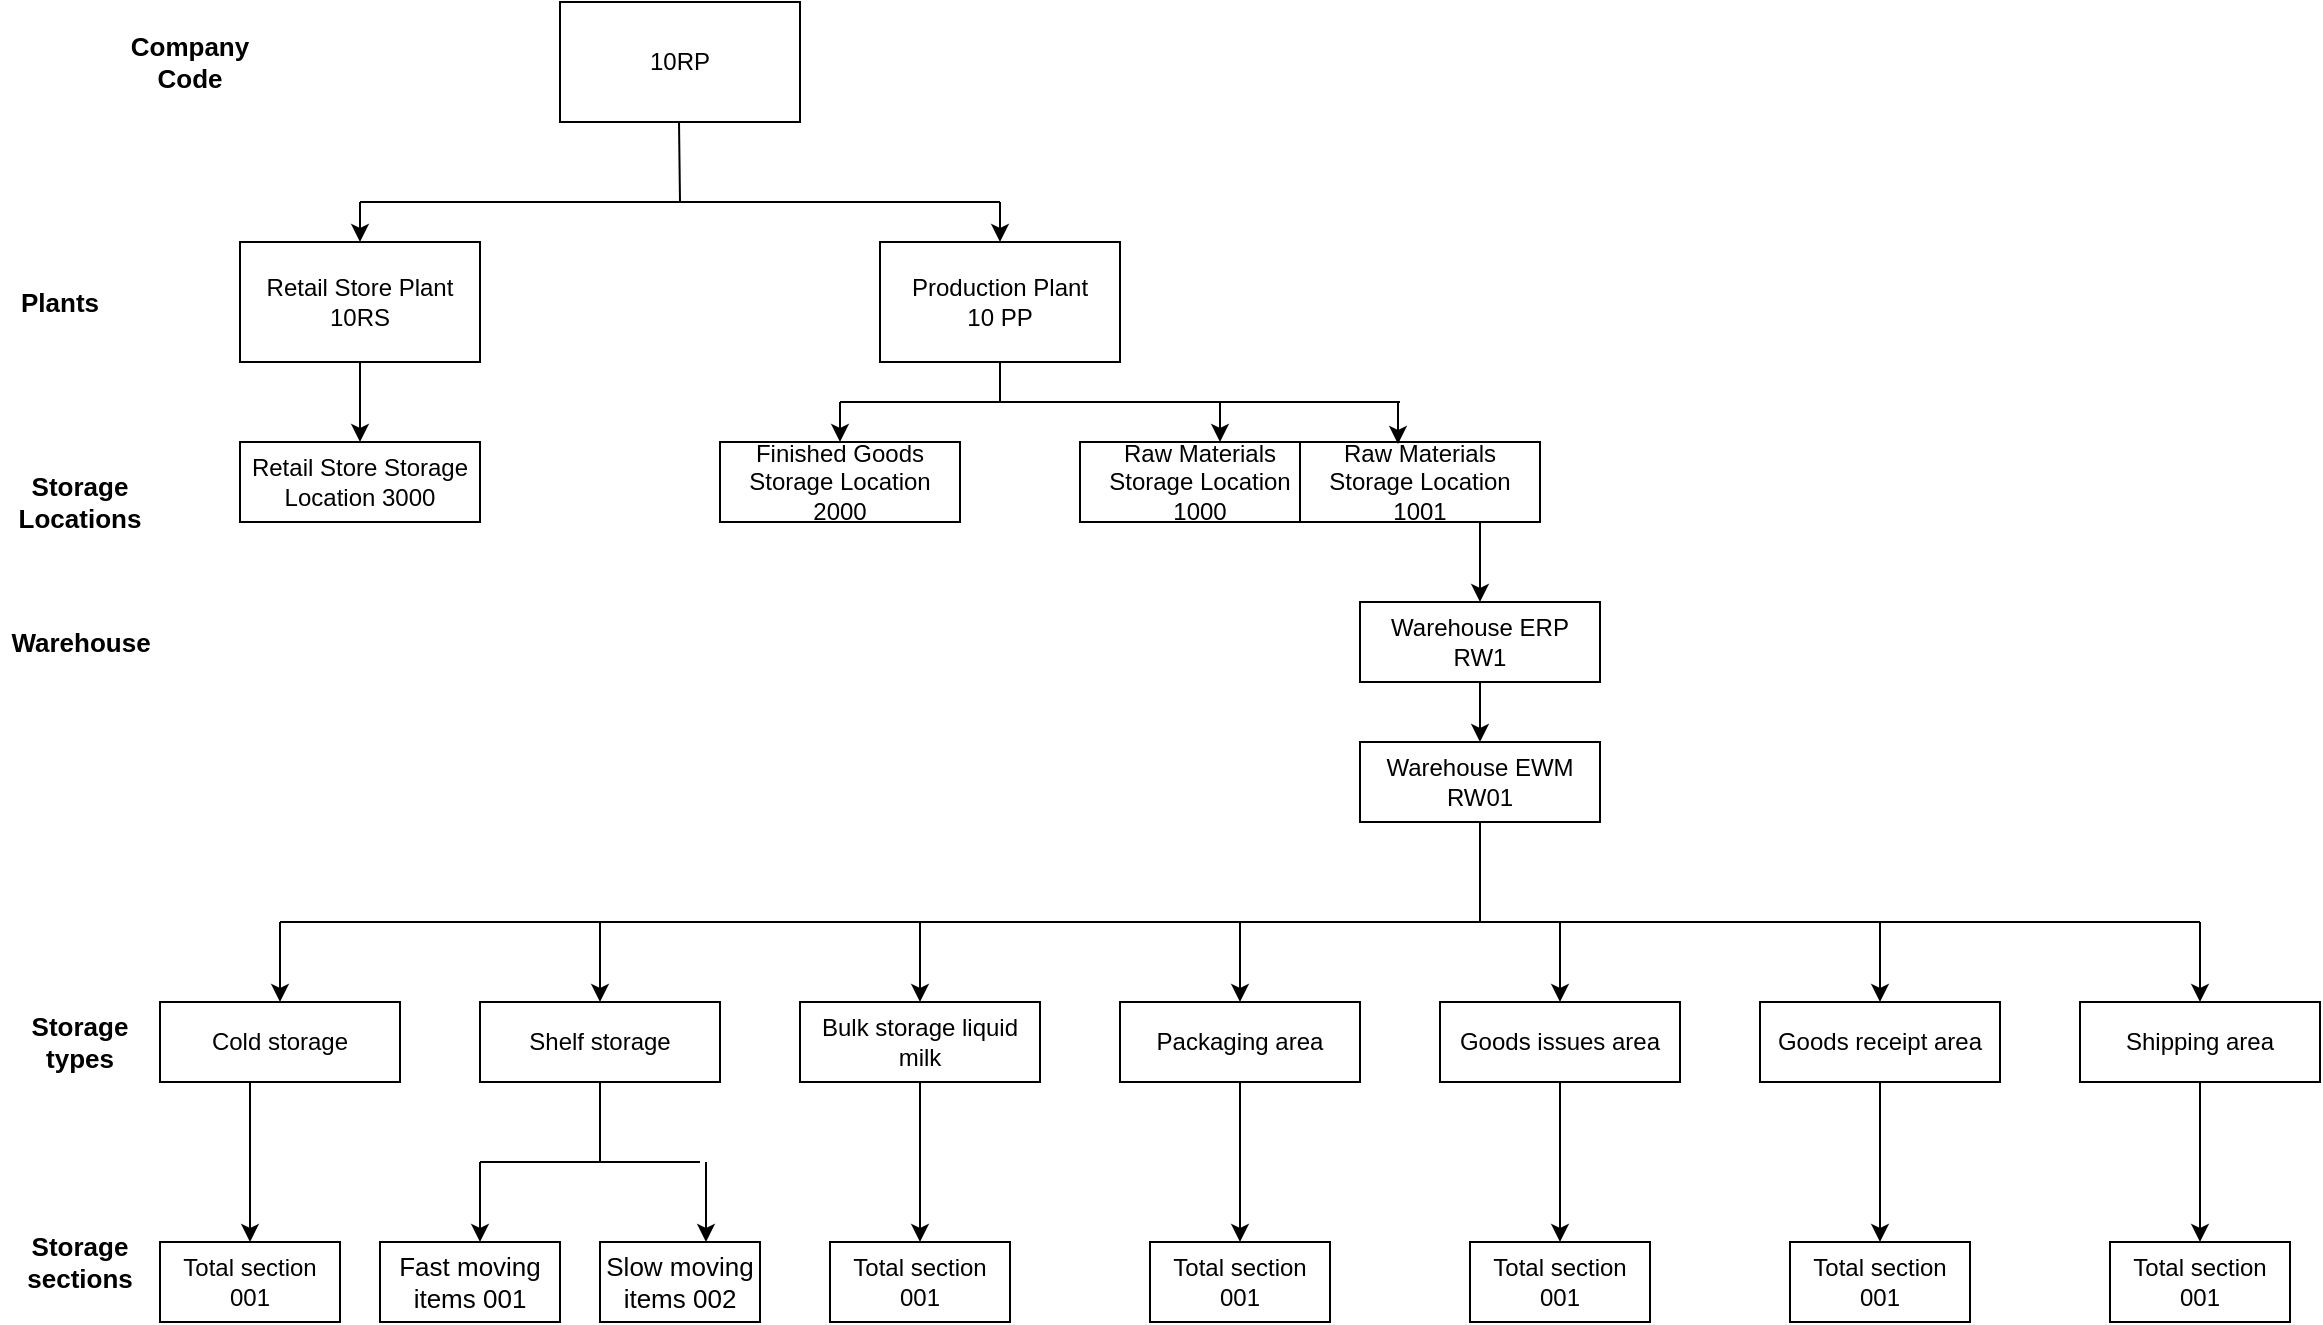 <mxfile version="13.2.4" type="github"><diagram id="prtHgNgQTEPvFCAcTncT" name="Page-1"><mxGraphModel dx="1363" dy="625" grid="1" gridSize="10" guides="1" tooltips="1" connect="1" arrows="1" fold="1" page="1" pageScale="1" pageWidth="1169" pageHeight="827" math="0" shadow="0"><root><mxCell id="0"/><mxCell id="1" parent="0"/><mxCell id="P5XBn6WOB7EuI2YwFE4K-1" value="10RP" style="rounded=0;whiteSpace=wrap;html=1;" parent="1" vertex="1"><mxGeometry x="280" y="60" width="120" height="60" as="geometry"/></mxCell><mxCell id="P5XBn6WOB7EuI2YwFE4K-2" value="Retail Store Plant 10RS" style="rounded=0;whiteSpace=wrap;html=1;" parent="1" vertex="1"><mxGeometry x="120" y="180" width="120" height="60" as="geometry"/></mxCell><mxCell id="P5XBn6WOB7EuI2YwFE4K-3" value="Production Plant &lt;br&gt;10 PP" style="rounded=0;whiteSpace=wrap;html=1;" parent="1" vertex="1"><mxGeometry x="440" y="180" width="120" height="60" as="geometry"/></mxCell><mxCell id="P5XBn6WOB7EuI2YwFE4K-4" value="Company Code" style="text;html=1;strokeColor=none;fillColor=none;align=center;verticalAlign=middle;whiteSpace=wrap;rounded=0;fontSize=13;fontStyle=1" parent="1" vertex="1"><mxGeometry x="50" y="80" width="90" height="20" as="geometry"/></mxCell><mxCell id="P5XBn6WOB7EuI2YwFE4K-5" value="Plants" style="text;html=1;strokeColor=none;fillColor=none;align=center;verticalAlign=middle;whiteSpace=wrap;rounded=0;fontStyle=1;fontSize=13;" parent="1" vertex="1"><mxGeometry x="10" y="200" width="40" height="20" as="geometry"/></mxCell><mxCell id="P5XBn6WOB7EuI2YwFE4K-6" value="Storage Locations" style="text;html=1;strokeColor=none;fillColor=none;align=center;verticalAlign=middle;whiteSpace=wrap;rounded=0;fontSize=13;fontStyle=1" parent="1" vertex="1"><mxGeometry x="20" y="300" width="40" height="20" as="geometry"/></mxCell><mxCell id="P5XBn6WOB7EuI2YwFE4K-7" value="Retail Store Storage Location 3000" style="rounded=0;whiteSpace=wrap;html=1;" parent="1" vertex="1"><mxGeometry x="120" y="280" width="120" height="40" as="geometry"/></mxCell><mxCell id="P5XBn6WOB7EuI2YwFE4K-8" value="Finished Goods Storage Location 2000" style="rounded=0;whiteSpace=wrap;html=1;" parent="1" vertex="1"><mxGeometry x="360" y="280" width="120" height="40" as="geometry"/></mxCell><mxCell id="P5XBn6WOB7EuI2YwFE4K-9" value="Raw Materials Storage Location 1000" style="rounded=0;whiteSpace=wrap;html=1;" parent="1" vertex="1"><mxGeometry x="540" y="280" width="120" height="40" as="geometry"/></mxCell><mxCell id="P5XBn6WOB7EuI2YwFE4K-10" value="Warehouse ERP&lt;br&gt;RW1" style="rounded=0;whiteSpace=wrap;html=1;" parent="1" vertex="1"><mxGeometry x="680" y="360" width="120" height="40" as="geometry"/></mxCell><mxCell id="P5XBn6WOB7EuI2YwFE4K-11" value="Warehouse EWM RW01" style="rounded=0;whiteSpace=wrap;html=1;" parent="1" vertex="1"><mxGeometry x="680" y="430" width="120" height="40" as="geometry"/></mxCell><mxCell id="P5XBn6WOB7EuI2YwFE4K-80" value="" style="edgeStyle=orthogonalEdgeStyle;rounded=0;orthogonalLoop=1;jettySize=auto;html=1;fontSize=13;" parent="1" source="P5XBn6WOB7EuI2YwFE4K-12" target="P5XBn6WOB7EuI2YwFE4K-66" edge="1"><mxGeometry relative="1" as="geometry"/></mxCell><mxCell id="P5XBn6WOB7EuI2YwFE4K-12" value="Shipping area" style="rounded=0;whiteSpace=wrap;html=1;" parent="1" vertex="1"><mxGeometry x="1040" y="560" width="120" height="40" as="geometry"/></mxCell><mxCell id="P5XBn6WOB7EuI2YwFE4K-79" value="" style="edgeStyle=orthogonalEdgeStyle;rounded=0;orthogonalLoop=1;jettySize=auto;html=1;fontSize=13;" parent="1" source="P5XBn6WOB7EuI2YwFE4K-13" target="P5XBn6WOB7EuI2YwFE4K-65" edge="1"><mxGeometry relative="1" as="geometry"/></mxCell><mxCell id="P5XBn6WOB7EuI2YwFE4K-13" value="Goods receipt area" style="rounded=0;whiteSpace=wrap;html=1;" parent="1" vertex="1"><mxGeometry x="880" y="560" width="120" height="40" as="geometry"/></mxCell><mxCell id="P5XBn6WOB7EuI2YwFE4K-14" value="Shelf storage" style="rounded=0;whiteSpace=wrap;html=1;" parent="1" vertex="1"><mxGeometry x="240" y="560" width="120" height="40" as="geometry"/></mxCell><mxCell id="P5XBn6WOB7EuI2YwFE4K-15" value="Cold storage" style="rounded=0;whiteSpace=wrap;html=1;" parent="1" vertex="1"><mxGeometry x="80" y="560" width="120" height="40" as="geometry"/></mxCell><mxCell id="P5XBn6WOB7EuI2YwFE4K-76" value="" style="edgeStyle=orthogonalEdgeStyle;rounded=0;orthogonalLoop=1;jettySize=auto;html=1;fontSize=13;" parent="1" source="P5XBn6WOB7EuI2YwFE4K-16" target="P5XBn6WOB7EuI2YwFE4K-62" edge="1"><mxGeometry relative="1" as="geometry"/></mxCell><mxCell id="P5XBn6WOB7EuI2YwFE4K-16" value="Bulk storage liquid milk" style="rounded=0;whiteSpace=wrap;html=1;" parent="1" vertex="1"><mxGeometry x="400" y="560" width="120" height="40" as="geometry"/></mxCell><mxCell id="P5XBn6WOB7EuI2YwFE4K-78" value="" style="edgeStyle=orthogonalEdgeStyle;rounded=0;orthogonalLoop=1;jettySize=auto;html=1;fontSize=13;" parent="1" source="P5XBn6WOB7EuI2YwFE4K-17" target="P5XBn6WOB7EuI2YwFE4K-64" edge="1"><mxGeometry relative="1" as="geometry"/></mxCell><mxCell id="P5XBn6WOB7EuI2YwFE4K-17" value="Goods issues area" style="rounded=0;whiteSpace=wrap;html=1;" parent="1" vertex="1"><mxGeometry x="720" y="560" width="120" height="40" as="geometry"/></mxCell><mxCell id="P5XBn6WOB7EuI2YwFE4K-77" value="" style="edgeStyle=orthogonalEdgeStyle;rounded=0;orthogonalLoop=1;jettySize=auto;html=1;fontSize=13;" parent="1" source="P5XBn6WOB7EuI2YwFE4K-18" target="P5XBn6WOB7EuI2YwFE4K-63" edge="1"><mxGeometry relative="1" as="geometry"/></mxCell><mxCell id="P5XBn6WOB7EuI2YwFE4K-18" value="Packaging area" style="rounded=0;whiteSpace=wrap;html=1;" parent="1" vertex="1"><mxGeometry x="560" y="560" width="120" height="40" as="geometry"/></mxCell><mxCell id="P5XBn6WOB7EuI2YwFE4K-19" value="Warehouse" style="text;html=1;align=center;verticalAlign=middle;resizable=0;points=[];autosize=1;fontSize=13;fontStyle=1" parent="1" vertex="1"><mxGeometry y="370" width="80" height="20" as="geometry"/></mxCell><mxCell id="P5XBn6WOB7EuI2YwFE4K-20" value="Raw Materials Storage Location 1001" style="rounded=0;whiteSpace=wrap;html=1;" parent="1" vertex="1"><mxGeometry x="650" y="280" width="120" height="40" as="geometry"/></mxCell><mxCell id="P5XBn6WOB7EuI2YwFE4K-25" value="" style="endArrow=none;html=1;fontSize=13;" parent="1" edge="1"><mxGeometry width="50" height="50" relative="1" as="geometry"><mxPoint x="340" y="160" as="sourcePoint"/><mxPoint x="339.5" y="120" as="targetPoint"/></mxGeometry></mxCell><mxCell id="P5XBn6WOB7EuI2YwFE4K-26" value="" style="endArrow=none;html=1;fontSize=13;" parent="1" edge="1"><mxGeometry width="50" height="50" relative="1" as="geometry"><mxPoint x="180" y="160" as="sourcePoint"/><mxPoint x="500" y="160" as="targetPoint"/></mxGeometry></mxCell><mxCell id="P5XBn6WOB7EuI2YwFE4K-28" value="" style="endArrow=classic;html=1;fontSize=13;entryX=0.5;entryY=0;entryDx=0;entryDy=0;" parent="1" target="P5XBn6WOB7EuI2YwFE4K-2" edge="1"><mxGeometry width="50" height="50" relative="1" as="geometry"><mxPoint x="180" y="160" as="sourcePoint"/><mxPoint x="370" y="150" as="targetPoint"/></mxGeometry></mxCell><mxCell id="P5XBn6WOB7EuI2YwFE4K-29" value="" style="endArrow=classic;html=1;fontSize=13;entryX=0.5;entryY=0;entryDx=0;entryDy=0;" parent="1" target="P5XBn6WOB7EuI2YwFE4K-3" edge="1"><mxGeometry width="50" height="50" relative="1" as="geometry"><mxPoint x="500" y="160" as="sourcePoint"/><mxPoint x="370" y="150" as="targetPoint"/></mxGeometry></mxCell><mxCell id="P5XBn6WOB7EuI2YwFE4K-30" value="" style="endArrow=classic;html=1;fontSize=13;exitX=0.5;exitY=1;exitDx=0;exitDy=0;entryX=0.5;entryY=0;entryDx=0;entryDy=0;" parent="1" source="P5XBn6WOB7EuI2YwFE4K-2" target="P5XBn6WOB7EuI2YwFE4K-7" edge="1"><mxGeometry width="50" height="50" relative="1" as="geometry"><mxPoint x="320" y="200" as="sourcePoint"/><mxPoint x="370" y="150" as="targetPoint"/></mxGeometry></mxCell><mxCell id="P5XBn6WOB7EuI2YwFE4K-31" value="" style="endArrow=none;html=1;fontSize=13;entryX=0.5;entryY=1;entryDx=0;entryDy=0;" parent="1" target="P5XBn6WOB7EuI2YwFE4K-3" edge="1"><mxGeometry width="50" height="50" relative="1" as="geometry"><mxPoint x="500" y="260" as="sourcePoint"/><mxPoint x="370" y="150" as="targetPoint"/></mxGeometry></mxCell><mxCell id="P5XBn6WOB7EuI2YwFE4K-32" value="" style="endArrow=none;html=1;fontSize=13;" parent="1" edge="1"><mxGeometry width="50" height="50" relative="1" as="geometry"><mxPoint x="420" y="260" as="sourcePoint"/><mxPoint x="610" y="260" as="targetPoint"/></mxGeometry></mxCell><mxCell id="P5XBn6WOB7EuI2YwFE4K-33" value="" style="endArrow=classic;html=1;fontSize=13;entryX=0.5;entryY=0;entryDx=0;entryDy=0;" parent="1" target="P5XBn6WOB7EuI2YwFE4K-8" edge="1"><mxGeometry width="50" height="50" relative="1" as="geometry"><mxPoint x="420" y="260" as="sourcePoint"/><mxPoint x="370" y="150" as="targetPoint"/></mxGeometry></mxCell><mxCell id="P5XBn6WOB7EuI2YwFE4K-34" value="" style="endArrow=classic;html=1;fontSize=13;" parent="1" edge="1"><mxGeometry width="50" height="50" relative="1" as="geometry"><mxPoint x="610" y="260" as="sourcePoint"/><mxPoint x="610" y="280" as="targetPoint"/></mxGeometry></mxCell><mxCell id="P5XBn6WOB7EuI2YwFE4K-35" value="" style="endArrow=none;html=1;fontSize=13;" parent="1" edge="1"><mxGeometry width="50" height="50" relative="1" as="geometry"><mxPoint x="610" y="260" as="sourcePoint"/><mxPoint x="700" y="260" as="targetPoint"/></mxGeometry></mxCell><mxCell id="P5XBn6WOB7EuI2YwFE4K-36" value="" style="endArrow=classic;html=1;fontSize=13;" parent="1" edge="1"><mxGeometry width="50" height="50" relative="1" as="geometry"><mxPoint x="699" y="260" as="sourcePoint"/><mxPoint x="699" y="281" as="targetPoint"/></mxGeometry></mxCell><mxCell id="P5XBn6WOB7EuI2YwFE4K-37" value="" style="endArrow=classic;html=1;fontSize=13;entryX=0.5;entryY=0;entryDx=0;entryDy=0;exitX=0.75;exitY=1;exitDx=0;exitDy=0;" parent="1" source="P5XBn6WOB7EuI2YwFE4K-20" target="P5XBn6WOB7EuI2YwFE4K-10" edge="1"><mxGeometry width="50" height="50" relative="1" as="geometry"><mxPoint x="690" y="300" as="sourcePoint"/><mxPoint x="740" y="250" as="targetPoint"/></mxGeometry></mxCell><mxCell id="P5XBn6WOB7EuI2YwFE4K-42" value="" style="endArrow=classic;html=1;fontSize=13;exitX=0.5;exitY=1;exitDx=0;exitDy=0;" parent="1" source="P5XBn6WOB7EuI2YwFE4K-10" edge="1"><mxGeometry width="50" height="50" relative="1" as="geometry"><mxPoint x="650" y="600" as="sourcePoint"/><mxPoint x="740" y="430" as="targetPoint"/></mxGeometry></mxCell><mxCell id="P5XBn6WOB7EuI2YwFE4K-43" value="" style="endArrow=none;html=1;fontSize=13;" parent="1" edge="1"><mxGeometry width="50" height="50" relative="1" as="geometry"><mxPoint x="140" y="520" as="sourcePoint"/><mxPoint x="1100" y="520" as="targetPoint"/></mxGeometry></mxCell><mxCell id="P5XBn6WOB7EuI2YwFE4K-44" value="" style="endArrow=classic;html=1;fontSize=13;entryX=0.5;entryY=0;entryDx=0;entryDy=0;" parent="1" target="P5XBn6WOB7EuI2YwFE4K-12" edge="1"><mxGeometry width="50" height="50" relative="1" as="geometry"><mxPoint x="1100" y="520" as="sourcePoint"/><mxPoint x="850" y="350" as="targetPoint"/></mxGeometry></mxCell><mxCell id="P5XBn6WOB7EuI2YwFE4K-45" value="" style="endArrow=classic;html=1;fontSize=13;entryX=0.5;entryY=0;entryDx=0;entryDy=0;" parent="1" target="P5XBn6WOB7EuI2YwFE4K-15" edge="1"><mxGeometry width="50" height="50" relative="1" as="geometry"><mxPoint x="140" y="520" as="sourcePoint"/><mxPoint x="390" y="350" as="targetPoint"/></mxGeometry></mxCell><mxCell id="P5XBn6WOB7EuI2YwFE4K-46" value="" style="endArrow=classic;html=1;fontSize=13;entryX=0.5;entryY=0;entryDx=0;entryDy=0;" parent="1" target="P5XBn6WOB7EuI2YwFE4K-14" edge="1"><mxGeometry width="50" height="50" relative="1" as="geometry"><mxPoint x="300" y="520" as="sourcePoint"/><mxPoint x="390" y="350" as="targetPoint"/></mxGeometry></mxCell><mxCell id="P5XBn6WOB7EuI2YwFE4K-47" value="" style="endArrow=classic;html=1;fontSize=13;entryX=0.5;entryY=0;entryDx=0;entryDy=0;" parent="1" target="P5XBn6WOB7EuI2YwFE4K-16" edge="1"><mxGeometry width="50" height="50" relative="1" as="geometry"><mxPoint x="460" y="520" as="sourcePoint"/><mxPoint x="390" y="350" as="targetPoint"/></mxGeometry></mxCell><mxCell id="P5XBn6WOB7EuI2YwFE4K-48" value="" style="endArrow=classic;html=1;fontSize=13;entryX=0.5;entryY=0;entryDx=0;entryDy=0;" parent="1" target="P5XBn6WOB7EuI2YwFE4K-18" edge="1"><mxGeometry width="50" height="50" relative="1" as="geometry"><mxPoint x="620" y="520" as="sourcePoint"/><mxPoint x="390" y="350" as="targetPoint"/></mxGeometry></mxCell><mxCell id="P5XBn6WOB7EuI2YwFE4K-49" value="" style="endArrow=classic;html=1;fontSize=13;entryX=0.5;entryY=0;entryDx=0;entryDy=0;" parent="1" target="P5XBn6WOB7EuI2YwFE4K-17" edge="1"><mxGeometry width="50" height="50" relative="1" as="geometry"><mxPoint x="780" y="520" as="sourcePoint"/><mxPoint x="760" y="350" as="targetPoint"/></mxGeometry></mxCell><mxCell id="P5XBn6WOB7EuI2YwFE4K-50" value="" style="endArrow=classic;html=1;fontSize=13;entryX=0.5;entryY=0;entryDx=0;entryDy=0;" parent="1" target="P5XBn6WOB7EuI2YwFE4K-13" edge="1"><mxGeometry width="50" height="50" relative="1" as="geometry"><mxPoint x="940" y="520" as="sourcePoint"/><mxPoint x="760" y="350" as="targetPoint"/></mxGeometry></mxCell><mxCell id="P5XBn6WOB7EuI2YwFE4K-52" value="" style="endArrow=none;html=1;fontSize=13;entryX=0.5;entryY=1;entryDx=0;entryDy=0;" parent="1" target="P5XBn6WOB7EuI2YwFE4K-11" edge="1"><mxGeometry width="50" height="50" relative="1" as="geometry"><mxPoint x="740" y="520" as="sourcePoint"/><mxPoint x="550" y="450" as="targetPoint"/></mxGeometry></mxCell><mxCell id="P5XBn6WOB7EuI2YwFE4K-53" value="Storage types" style="text;html=1;strokeColor=none;fillColor=none;align=center;verticalAlign=middle;whiteSpace=wrap;rounded=0;fontSize=13;fontStyle=1" parent="1" vertex="1"><mxGeometry x="20" y="570" width="40" height="20" as="geometry"/></mxCell><mxCell id="P5XBn6WOB7EuI2YwFE4K-54" value="Storage sections" style="text;html=1;strokeColor=none;fillColor=none;align=center;verticalAlign=middle;whiteSpace=wrap;rounded=0;fontSize=13;fontStyle=1" parent="1" vertex="1"><mxGeometry x="20" y="680" width="40" height="20" as="geometry"/></mxCell><mxCell id="P5XBn6WOB7EuI2YwFE4K-56" value="Total section 001" style="rounded=0;whiteSpace=wrap;html=1;" parent="1" vertex="1"><mxGeometry x="80" y="680" width="90" height="40" as="geometry"/></mxCell><mxCell id="P5XBn6WOB7EuI2YwFE4K-59" value="Slow moving items 002" style="rounded=0;whiteSpace=wrap;html=1;fontSize=13;" parent="1" vertex="1"><mxGeometry x="300" y="680" width="80" height="40" as="geometry"/></mxCell><mxCell id="P5XBn6WOB7EuI2YwFE4K-60" value="Fast moving items 001" style="rounded=0;whiteSpace=wrap;html=1;fontSize=13;" parent="1" vertex="1"><mxGeometry x="190" y="680" width="90" height="40" as="geometry"/></mxCell><mxCell id="P5XBn6WOB7EuI2YwFE4K-62" value="Total section 001" style="rounded=0;whiteSpace=wrap;html=1;" parent="1" vertex="1"><mxGeometry x="415" y="680" width="90" height="40" as="geometry"/></mxCell><mxCell id="P5XBn6WOB7EuI2YwFE4K-63" value="Total section 001" style="rounded=0;whiteSpace=wrap;html=1;" parent="1" vertex="1"><mxGeometry x="575" y="680" width="90" height="40" as="geometry"/></mxCell><mxCell id="P5XBn6WOB7EuI2YwFE4K-64" value="Total section 001" style="rounded=0;whiteSpace=wrap;html=1;" parent="1" vertex="1"><mxGeometry x="735" y="680" width="90" height="40" as="geometry"/></mxCell><mxCell id="P5XBn6WOB7EuI2YwFE4K-65" value="Total section 001" style="rounded=0;whiteSpace=wrap;html=1;" parent="1" vertex="1"><mxGeometry x="895" y="680" width="90" height="40" as="geometry"/></mxCell><mxCell id="P5XBn6WOB7EuI2YwFE4K-66" value="Total section 001" style="rounded=0;whiteSpace=wrap;html=1;" parent="1" vertex="1"><mxGeometry x="1055" y="680" width="90" height="40" as="geometry"/></mxCell><mxCell id="P5XBn6WOB7EuI2YwFE4K-69" value="" style="endArrow=classic;html=1;fontSize=13;entryX=0.5;entryY=0;entryDx=0;entryDy=0;" parent="1" target="P5XBn6WOB7EuI2YwFE4K-56" edge="1"><mxGeometry width="50" height="50" relative="1" as="geometry"><mxPoint x="125" y="600" as="sourcePoint"/><mxPoint x="410" y="650" as="targetPoint"/></mxGeometry></mxCell><mxCell id="P5XBn6WOB7EuI2YwFE4K-70" value="" style="endArrow=none;html=1;fontSize=13;entryX=0.5;entryY=1;entryDx=0;entryDy=0;" parent="1" target="P5XBn6WOB7EuI2YwFE4K-14" edge="1"><mxGeometry width="50" height="50" relative="1" as="geometry"><mxPoint x="300" y="640" as="sourcePoint"/><mxPoint x="430" y="650" as="targetPoint"/></mxGeometry></mxCell><mxCell id="P5XBn6WOB7EuI2YwFE4K-71" value="" style="endArrow=none;html=1;fontSize=13;" parent="1" edge="1"><mxGeometry width="50" height="50" relative="1" as="geometry"><mxPoint x="240" y="640" as="sourcePoint"/><mxPoint x="350" y="640" as="targetPoint"/></mxGeometry></mxCell><mxCell id="P5XBn6WOB7EuI2YwFE4K-72" value="" style="endArrow=classic;html=1;fontSize=13;" parent="1" edge="1"><mxGeometry width="50" height="50" relative="1" as="geometry"><mxPoint x="240" y="640" as="sourcePoint"/><mxPoint x="240" y="680" as="targetPoint"/></mxGeometry></mxCell><mxCell id="P5XBn6WOB7EuI2YwFE4K-74" value="" style="endArrow=classic;html=1;fontSize=13;" parent="1" edge="1"><mxGeometry width="50" height="50" relative="1" as="geometry"><mxPoint x="353" y="640" as="sourcePoint"/><mxPoint x="353" y="680" as="targetPoint"/></mxGeometry></mxCell></root></mxGraphModel></diagram></mxfile>